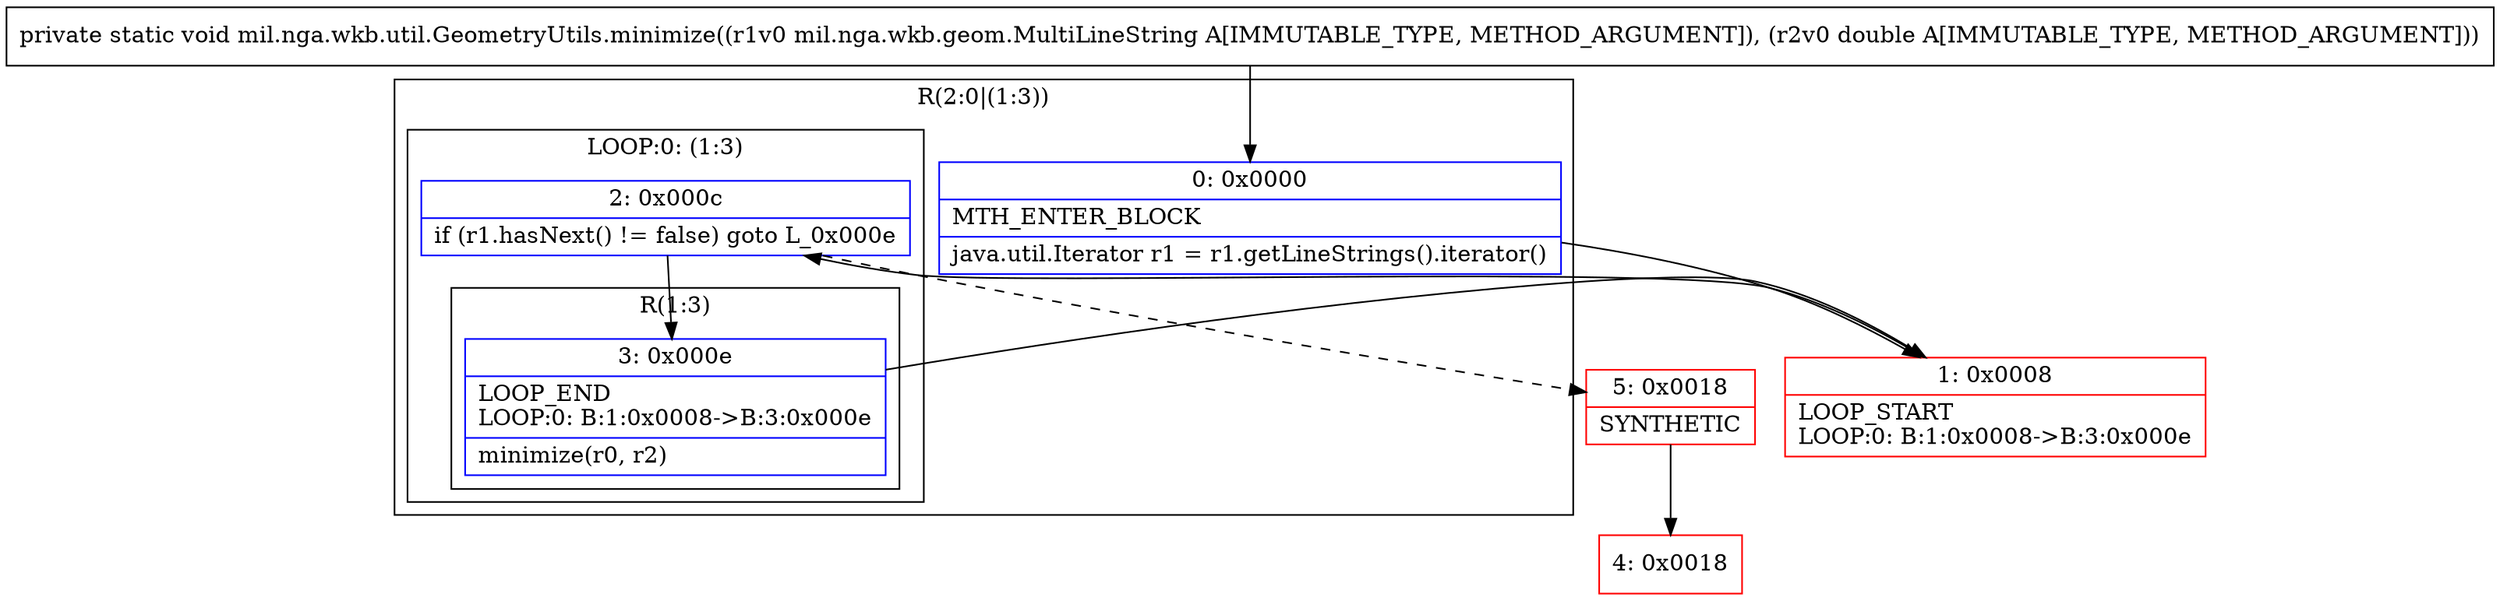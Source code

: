 digraph "CFG formil.nga.wkb.util.GeometryUtils.minimize(Lmil\/nga\/wkb\/geom\/MultiLineString;D)V" {
subgraph cluster_Region_270720216 {
label = "R(2:0|(1:3))";
node [shape=record,color=blue];
Node_0 [shape=record,label="{0\:\ 0x0000|MTH_ENTER_BLOCK\l|java.util.Iterator r1 = r1.getLineStrings().iterator()\l}"];
subgraph cluster_LoopRegion_1653511589 {
label = "LOOP:0: (1:3)";
node [shape=record,color=blue];
Node_2 [shape=record,label="{2\:\ 0x000c|if (r1.hasNext() != false) goto L_0x000e\l}"];
subgraph cluster_Region_312327174 {
label = "R(1:3)";
node [shape=record,color=blue];
Node_3 [shape=record,label="{3\:\ 0x000e|LOOP_END\lLOOP:0: B:1:0x0008\-\>B:3:0x000e\l|minimize(r0, r2)\l}"];
}
}
}
Node_1 [shape=record,color=red,label="{1\:\ 0x0008|LOOP_START\lLOOP:0: B:1:0x0008\-\>B:3:0x000e\l}"];
Node_4 [shape=record,color=red,label="{4\:\ 0x0018}"];
Node_5 [shape=record,color=red,label="{5\:\ 0x0018|SYNTHETIC\l}"];
MethodNode[shape=record,label="{private static void mil.nga.wkb.util.GeometryUtils.minimize((r1v0 mil.nga.wkb.geom.MultiLineString A[IMMUTABLE_TYPE, METHOD_ARGUMENT]), (r2v0 double A[IMMUTABLE_TYPE, METHOD_ARGUMENT])) }"];
MethodNode -> Node_0;
Node_0 -> Node_1;
Node_2 -> Node_3;
Node_2 -> Node_5[style=dashed];
Node_3 -> Node_1;
Node_1 -> Node_2;
Node_5 -> Node_4;
}

